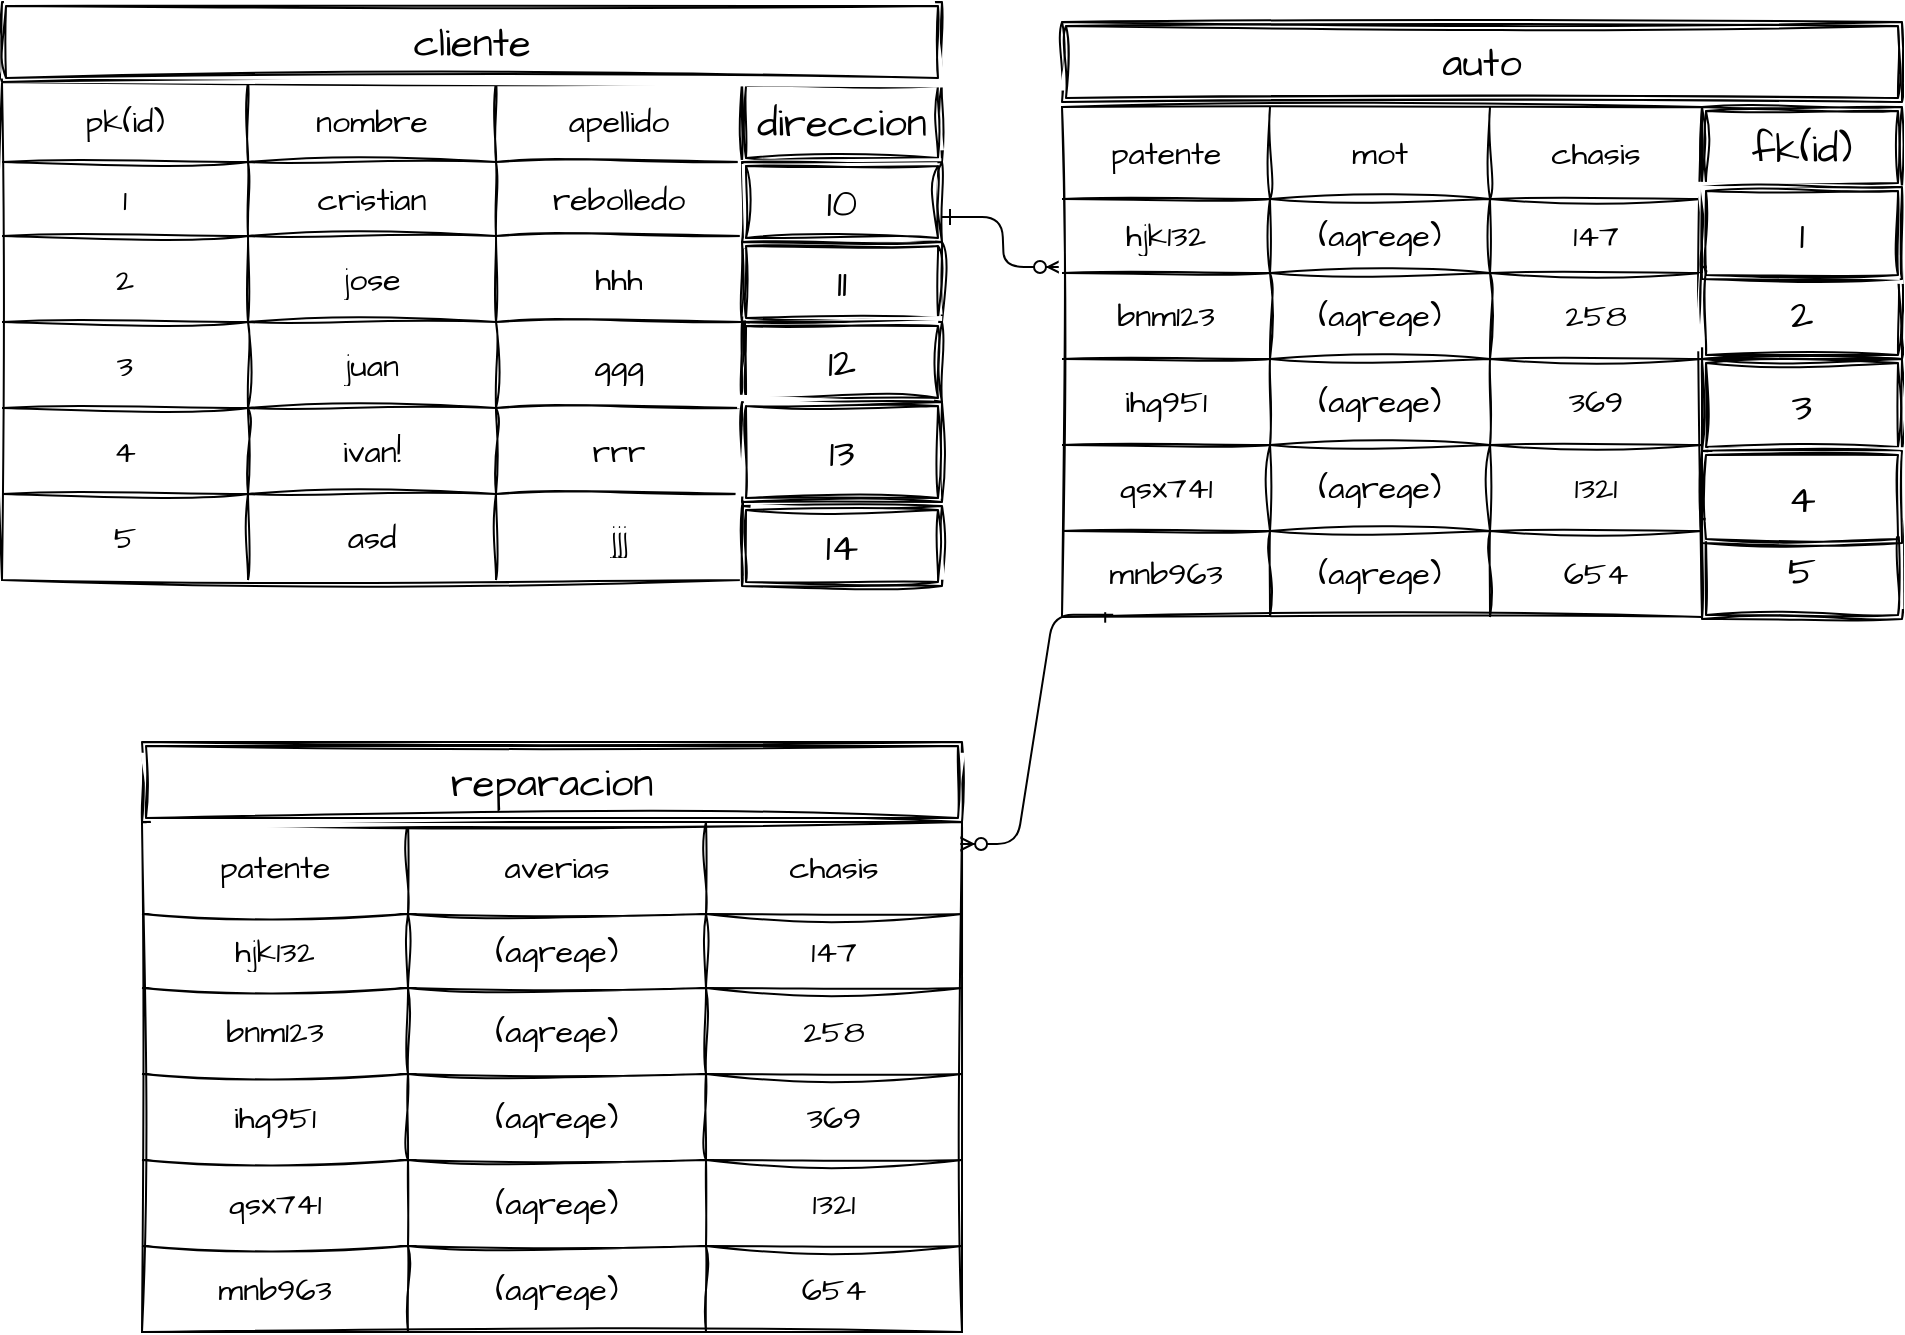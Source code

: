 <mxfile version="21.2.3" type="github">
  <diagram id="R2lEEEUBdFMjLlhIrx00" name="Page-1">
    <mxGraphModel dx="2535" dy="685" grid="1" gridSize="10" guides="1" tooltips="1" connect="1" arrows="1" fold="1" page="1" pageScale="1" pageWidth="850" pageHeight="1100" math="0" shadow="0" extFonts="Permanent Marker^https://fonts.googleapis.com/css?family=Permanent+Marker">
      <root>
        <mxCell id="0" />
        <mxCell id="1" parent="0" />
        <mxCell id="C-vyLk0tnHw3VtMMgP7b-1" value="" style="edgeStyle=entityRelationEdgeStyle;endArrow=ERzeroToMany;startArrow=ERone;endFill=1;startFill=0;" parent="1" edge="1">
          <mxGeometry width="100" height="100" relative="1" as="geometry">
            <mxPoint x="-30" y="137.5" as="sourcePoint" />
            <mxPoint x="31" y="162.5" as="targetPoint" />
          </mxGeometry>
        </mxCell>
        <mxCell id="C-vyLk0tnHw3VtMMgP7b-12" value="" style="edgeStyle=entityRelationEdgeStyle;endArrow=ERzeroToMany;startArrow=ERone;endFill=1;startFill=0;exitX=0.08;exitY=0.973;exitDx=0;exitDy=0;exitPerimeter=0;entryX=0.994;entryY=0.239;entryDx=0;entryDy=0;entryPerimeter=0;" parent="1" source="HeoG5Yq3dVSNQENteENj-108" target="HeoG5Yq3dVSNQENteENj-134" edge="1">
          <mxGeometry width="100" height="100" relative="1" as="geometry">
            <mxPoint x="700" y="165" as="sourcePoint" />
            <mxPoint x="400" y="380" as="targetPoint" />
          </mxGeometry>
        </mxCell>
        <mxCell id="HeoG5Yq3dVSNQENteENj-14" value="" style="shape=table;startSize=0;container=1;collapsible=0;childLayout=tableLayout;fontSize=16;sketch=1;hachureGap=4;jiggle=2;curveFitting=1;fontFamily=Architects Daughter;fontSource=https%3A%2F%2Ffonts.googleapis.com%2Fcss%3Ffamily%3DArchitects%2BDaughter;" vertex="1" parent="1">
          <mxGeometry x="-500" y="70" width="370" height="249" as="geometry" />
        </mxCell>
        <mxCell id="HeoG5Yq3dVSNQENteENj-15" value="" style="shape=tableRow;horizontal=0;startSize=0;swimlaneHead=0;swimlaneBody=0;strokeColor=inherit;top=0;left=0;bottom=0;right=0;collapsible=0;dropTarget=0;fillColor=none;points=[[0,0.5],[1,0.5]];portConstraint=eastwest;fontSize=16;sketch=1;hachureGap=4;jiggle=2;curveFitting=1;fontFamily=Architects Daughter;fontSource=https%3A%2F%2Ffonts.googleapis.com%2Fcss%3Ffamily%3DArchitects%2BDaughter;" vertex="1" parent="HeoG5Yq3dVSNQENteENj-14">
          <mxGeometry width="370" height="40" as="geometry" />
        </mxCell>
        <mxCell id="HeoG5Yq3dVSNQENteENj-16" value="pk(id)" style="shape=partialRectangle;html=1;whiteSpace=wrap;connectable=0;strokeColor=inherit;overflow=hidden;fillColor=none;top=0;left=0;bottom=0;right=0;pointerEvents=1;fontSize=16;sketch=1;hachureGap=4;jiggle=2;curveFitting=1;fontFamily=Architects Daughter;fontSource=https%3A%2F%2Ffonts.googleapis.com%2Fcss%3Ffamily%3DArchitects%2BDaughter;" vertex="1" parent="HeoG5Yq3dVSNQENteENj-15">
          <mxGeometry width="123" height="40" as="geometry">
            <mxRectangle width="123" height="40" as="alternateBounds" />
          </mxGeometry>
        </mxCell>
        <mxCell id="HeoG5Yq3dVSNQENteENj-17" value="nombre" style="shape=partialRectangle;html=1;whiteSpace=wrap;connectable=0;strokeColor=inherit;overflow=hidden;fillColor=none;top=0;left=0;bottom=0;right=0;pointerEvents=1;fontSize=16;sketch=1;hachureGap=4;jiggle=2;curveFitting=1;fontFamily=Architects Daughter;fontSource=https%3A%2F%2Ffonts.googleapis.com%2Fcss%3Ffamily%3DArchitects%2BDaughter;" vertex="1" parent="HeoG5Yq3dVSNQENteENj-15">
          <mxGeometry x="123" width="124" height="40" as="geometry">
            <mxRectangle width="124" height="40" as="alternateBounds" />
          </mxGeometry>
        </mxCell>
        <mxCell id="HeoG5Yq3dVSNQENteENj-18" value="apellido" style="shape=partialRectangle;html=1;whiteSpace=wrap;connectable=0;strokeColor=inherit;overflow=hidden;fillColor=none;top=0;left=0;bottom=0;right=0;pointerEvents=1;fontSize=16;sketch=1;hachureGap=4;jiggle=2;curveFitting=1;fontFamily=Architects Daughter;fontSource=https%3A%2F%2Ffonts.googleapis.com%2Fcss%3Ffamily%3DArchitects%2BDaughter;" vertex="1" parent="HeoG5Yq3dVSNQENteENj-15">
          <mxGeometry x="247" width="123" height="40" as="geometry">
            <mxRectangle width="123" height="40" as="alternateBounds" />
          </mxGeometry>
        </mxCell>
        <mxCell id="HeoG5Yq3dVSNQENteENj-19" value="" style="shape=tableRow;horizontal=0;startSize=0;swimlaneHead=0;swimlaneBody=0;strokeColor=inherit;top=0;left=0;bottom=0;right=0;collapsible=0;dropTarget=0;fillColor=none;points=[[0,0.5],[1,0.5]];portConstraint=eastwest;fontSize=16;sketch=1;hachureGap=4;jiggle=2;curveFitting=1;fontFamily=Architects Daughter;fontSource=https%3A%2F%2Ffonts.googleapis.com%2Fcss%3Ffamily%3DArchitects%2BDaughter;" vertex="1" parent="HeoG5Yq3dVSNQENteENj-14">
          <mxGeometry y="40" width="370" height="37" as="geometry" />
        </mxCell>
        <mxCell id="HeoG5Yq3dVSNQENteENj-20" value="1" style="shape=partialRectangle;html=1;whiteSpace=wrap;connectable=0;strokeColor=inherit;overflow=hidden;fillColor=none;top=0;left=0;bottom=0;right=0;pointerEvents=1;fontSize=16;sketch=1;hachureGap=4;jiggle=2;curveFitting=1;fontFamily=Architects Daughter;fontSource=https%3A%2F%2Ffonts.googleapis.com%2Fcss%3Ffamily%3DArchitects%2BDaughter;" vertex="1" parent="HeoG5Yq3dVSNQENteENj-19">
          <mxGeometry width="123" height="37" as="geometry">
            <mxRectangle width="123" height="37" as="alternateBounds" />
          </mxGeometry>
        </mxCell>
        <mxCell id="HeoG5Yq3dVSNQENteENj-21" value="cristian" style="shape=partialRectangle;html=1;whiteSpace=wrap;connectable=0;strokeColor=inherit;overflow=hidden;fillColor=none;top=0;left=0;bottom=0;right=0;pointerEvents=1;fontSize=16;sketch=1;hachureGap=4;jiggle=2;curveFitting=1;fontFamily=Architects Daughter;fontSource=https%3A%2F%2Ffonts.googleapis.com%2Fcss%3Ffamily%3DArchitects%2BDaughter;" vertex="1" parent="HeoG5Yq3dVSNQENteENj-19">
          <mxGeometry x="123" width="124" height="37" as="geometry">
            <mxRectangle width="124" height="37" as="alternateBounds" />
          </mxGeometry>
        </mxCell>
        <mxCell id="HeoG5Yq3dVSNQENteENj-22" value="rebolledo" style="shape=partialRectangle;html=1;whiteSpace=wrap;connectable=0;strokeColor=inherit;overflow=hidden;fillColor=none;top=0;left=0;bottom=0;right=0;pointerEvents=1;fontSize=16;sketch=1;hachureGap=4;jiggle=2;curveFitting=1;fontFamily=Architects Daughter;fontSource=https%3A%2F%2Ffonts.googleapis.com%2Fcss%3Ffamily%3DArchitects%2BDaughter;" vertex="1" parent="HeoG5Yq3dVSNQENteENj-19">
          <mxGeometry x="247" width="123" height="37" as="geometry">
            <mxRectangle width="123" height="37" as="alternateBounds" />
          </mxGeometry>
        </mxCell>
        <mxCell id="HeoG5Yq3dVSNQENteENj-23" value="" style="shape=tableRow;horizontal=0;startSize=0;swimlaneHead=0;swimlaneBody=0;strokeColor=inherit;top=0;left=0;bottom=0;right=0;collapsible=0;dropTarget=0;fillColor=none;points=[[0,0.5],[1,0.5]];portConstraint=eastwest;fontSize=16;sketch=1;hachureGap=4;jiggle=2;curveFitting=1;fontFamily=Architects Daughter;fontSource=https%3A%2F%2Ffonts.googleapis.com%2Fcss%3Ffamily%3DArchitects%2BDaughter;" vertex="1" parent="HeoG5Yq3dVSNQENteENj-14">
          <mxGeometry y="77" width="370" height="43" as="geometry" />
        </mxCell>
        <mxCell id="HeoG5Yq3dVSNQENteENj-24" value="2" style="shape=partialRectangle;html=1;whiteSpace=wrap;connectable=0;strokeColor=inherit;overflow=hidden;fillColor=none;top=0;left=0;bottom=0;right=0;pointerEvents=1;fontSize=16;sketch=1;hachureGap=4;jiggle=2;curveFitting=1;fontFamily=Architects Daughter;fontSource=https%3A%2F%2Ffonts.googleapis.com%2Fcss%3Ffamily%3DArchitects%2BDaughter;" vertex="1" parent="HeoG5Yq3dVSNQENteENj-23">
          <mxGeometry width="123" height="43" as="geometry">
            <mxRectangle width="123" height="43" as="alternateBounds" />
          </mxGeometry>
        </mxCell>
        <mxCell id="HeoG5Yq3dVSNQENteENj-25" value="jose" style="shape=partialRectangle;html=1;whiteSpace=wrap;connectable=0;strokeColor=inherit;overflow=hidden;fillColor=none;top=0;left=0;bottom=0;right=0;pointerEvents=1;fontSize=16;sketch=1;hachureGap=4;jiggle=2;curveFitting=1;fontFamily=Architects Daughter;fontSource=https%3A%2F%2Ffonts.googleapis.com%2Fcss%3Ffamily%3DArchitects%2BDaughter;" vertex="1" parent="HeoG5Yq3dVSNQENteENj-23">
          <mxGeometry x="123" width="124" height="43" as="geometry">
            <mxRectangle width="124" height="43" as="alternateBounds" />
          </mxGeometry>
        </mxCell>
        <mxCell id="HeoG5Yq3dVSNQENteENj-26" value="hhh" style="shape=partialRectangle;html=1;whiteSpace=wrap;connectable=0;strokeColor=inherit;overflow=hidden;fillColor=none;top=0;left=0;bottom=0;right=0;pointerEvents=1;fontSize=16;sketch=1;hachureGap=4;jiggle=2;curveFitting=1;fontFamily=Architects Daughter;fontSource=https%3A%2F%2Ffonts.googleapis.com%2Fcss%3Ffamily%3DArchitects%2BDaughter;" vertex="1" parent="HeoG5Yq3dVSNQENteENj-23">
          <mxGeometry x="247" width="123" height="43" as="geometry">
            <mxRectangle width="123" height="43" as="alternateBounds" />
          </mxGeometry>
        </mxCell>
        <mxCell id="HeoG5Yq3dVSNQENteENj-47" value="" style="shape=tableRow;horizontal=0;startSize=0;swimlaneHead=0;swimlaneBody=0;strokeColor=inherit;top=0;left=0;bottom=0;right=0;collapsible=0;dropTarget=0;fillColor=none;points=[[0,0.5],[1,0.5]];portConstraint=eastwest;fontSize=16;sketch=1;hachureGap=4;jiggle=2;curveFitting=1;fontFamily=Architects Daughter;fontSource=https%3A%2F%2Ffonts.googleapis.com%2Fcss%3Ffamily%3DArchitects%2BDaughter;" vertex="1" parent="HeoG5Yq3dVSNQENteENj-14">
          <mxGeometry y="120" width="370" height="43" as="geometry" />
        </mxCell>
        <mxCell id="HeoG5Yq3dVSNQENteENj-48" value="3" style="shape=partialRectangle;html=1;whiteSpace=wrap;connectable=0;strokeColor=inherit;overflow=hidden;fillColor=none;top=0;left=0;bottom=0;right=0;pointerEvents=1;fontSize=16;sketch=1;hachureGap=4;jiggle=2;curveFitting=1;fontFamily=Architects Daughter;fontSource=https%3A%2F%2Ffonts.googleapis.com%2Fcss%3Ffamily%3DArchitects%2BDaughter;" vertex="1" parent="HeoG5Yq3dVSNQENteENj-47">
          <mxGeometry width="123" height="43" as="geometry">
            <mxRectangle width="123" height="43" as="alternateBounds" />
          </mxGeometry>
        </mxCell>
        <mxCell id="HeoG5Yq3dVSNQENteENj-49" value="juan" style="shape=partialRectangle;html=1;whiteSpace=wrap;connectable=0;strokeColor=inherit;overflow=hidden;fillColor=none;top=0;left=0;bottom=0;right=0;pointerEvents=1;fontSize=16;sketch=1;hachureGap=4;jiggle=2;curveFitting=1;fontFamily=Architects Daughter;fontSource=https%3A%2F%2Ffonts.googleapis.com%2Fcss%3Ffamily%3DArchitects%2BDaughter;" vertex="1" parent="HeoG5Yq3dVSNQENteENj-47">
          <mxGeometry x="123" width="124" height="43" as="geometry">
            <mxRectangle width="124" height="43" as="alternateBounds" />
          </mxGeometry>
        </mxCell>
        <mxCell id="HeoG5Yq3dVSNQENteENj-50" value="ggg" style="shape=partialRectangle;html=1;whiteSpace=wrap;connectable=0;strokeColor=inherit;overflow=hidden;fillColor=none;top=0;left=0;bottom=0;right=0;pointerEvents=1;fontSize=16;sketch=1;hachureGap=4;jiggle=2;curveFitting=1;fontFamily=Architects Daughter;fontSource=https%3A%2F%2Ffonts.googleapis.com%2Fcss%3Ffamily%3DArchitects%2BDaughter;" vertex="1" parent="HeoG5Yq3dVSNQENteENj-47">
          <mxGeometry x="247" width="123" height="43" as="geometry">
            <mxRectangle width="123" height="43" as="alternateBounds" />
          </mxGeometry>
        </mxCell>
        <mxCell id="HeoG5Yq3dVSNQENteENj-68" value="" style="shape=tableRow;horizontal=0;startSize=0;swimlaneHead=0;swimlaneBody=0;strokeColor=inherit;top=0;left=0;bottom=0;right=0;collapsible=0;dropTarget=0;fillColor=none;points=[[0,0.5],[1,0.5]];portConstraint=eastwest;fontSize=16;sketch=1;hachureGap=4;jiggle=2;curveFitting=1;fontFamily=Architects Daughter;fontSource=https%3A%2F%2Ffonts.googleapis.com%2Fcss%3Ffamily%3DArchitects%2BDaughter;" vertex="1" parent="HeoG5Yq3dVSNQENteENj-14">
          <mxGeometry y="163" width="370" height="43" as="geometry" />
        </mxCell>
        <mxCell id="HeoG5Yq3dVSNQENteENj-69" value="4" style="shape=partialRectangle;html=1;whiteSpace=wrap;connectable=0;strokeColor=inherit;overflow=hidden;fillColor=none;top=0;left=0;bottom=0;right=0;pointerEvents=1;fontSize=16;sketch=1;hachureGap=4;jiggle=2;curveFitting=1;fontFamily=Architects Daughter;fontSource=https%3A%2F%2Ffonts.googleapis.com%2Fcss%3Ffamily%3DArchitects%2BDaughter;" vertex="1" parent="HeoG5Yq3dVSNQENteENj-68">
          <mxGeometry width="123" height="43" as="geometry">
            <mxRectangle width="123" height="43" as="alternateBounds" />
          </mxGeometry>
        </mxCell>
        <mxCell id="HeoG5Yq3dVSNQENteENj-70" value="ivan!" style="shape=partialRectangle;html=1;whiteSpace=wrap;connectable=0;strokeColor=inherit;overflow=hidden;fillColor=none;top=0;left=0;bottom=0;right=0;pointerEvents=1;fontSize=16;sketch=1;hachureGap=4;jiggle=2;curveFitting=1;fontFamily=Architects Daughter;fontSource=https%3A%2F%2Ffonts.googleapis.com%2Fcss%3Ffamily%3DArchitects%2BDaughter;" vertex="1" parent="HeoG5Yq3dVSNQENteENj-68">
          <mxGeometry x="123" width="124" height="43" as="geometry">
            <mxRectangle width="124" height="43" as="alternateBounds" />
          </mxGeometry>
        </mxCell>
        <mxCell id="HeoG5Yq3dVSNQENteENj-71" value="rrr" style="shape=partialRectangle;html=1;whiteSpace=wrap;connectable=0;strokeColor=inherit;overflow=hidden;fillColor=none;top=0;left=0;bottom=0;right=0;pointerEvents=1;fontSize=16;sketch=1;hachureGap=4;jiggle=2;curveFitting=1;fontFamily=Architects Daughter;fontSource=https%3A%2F%2Ffonts.googleapis.com%2Fcss%3Ffamily%3DArchitects%2BDaughter;" vertex="1" parent="HeoG5Yq3dVSNQENteENj-68">
          <mxGeometry x="247" width="123" height="43" as="geometry">
            <mxRectangle width="123" height="43" as="alternateBounds" />
          </mxGeometry>
        </mxCell>
        <mxCell id="HeoG5Yq3dVSNQENteENj-72" value="" style="shape=tableRow;horizontal=0;startSize=0;swimlaneHead=0;swimlaneBody=0;strokeColor=inherit;top=0;left=0;bottom=0;right=0;collapsible=0;dropTarget=0;fillColor=none;points=[[0,0.5],[1,0.5]];portConstraint=eastwest;fontSize=16;sketch=1;hachureGap=4;jiggle=2;curveFitting=1;fontFamily=Architects Daughter;fontSource=https%3A%2F%2Ffonts.googleapis.com%2Fcss%3Ffamily%3DArchitects%2BDaughter;" vertex="1" parent="HeoG5Yq3dVSNQENteENj-14">
          <mxGeometry y="206" width="370" height="43" as="geometry" />
        </mxCell>
        <mxCell id="HeoG5Yq3dVSNQENteENj-73" value="5" style="shape=partialRectangle;html=1;whiteSpace=wrap;connectable=0;strokeColor=inherit;overflow=hidden;fillColor=none;top=0;left=0;bottom=0;right=0;pointerEvents=1;fontSize=16;sketch=1;hachureGap=4;jiggle=2;curveFitting=1;fontFamily=Architects Daughter;fontSource=https%3A%2F%2Ffonts.googleapis.com%2Fcss%3Ffamily%3DArchitects%2BDaughter;" vertex="1" parent="HeoG5Yq3dVSNQENteENj-72">
          <mxGeometry width="123" height="43" as="geometry">
            <mxRectangle width="123" height="43" as="alternateBounds" />
          </mxGeometry>
        </mxCell>
        <mxCell id="HeoG5Yq3dVSNQENteENj-74" value="asd" style="shape=partialRectangle;html=1;whiteSpace=wrap;connectable=0;strokeColor=inherit;overflow=hidden;fillColor=none;top=0;left=0;bottom=0;right=0;pointerEvents=1;fontSize=16;sketch=1;hachureGap=4;jiggle=2;curveFitting=1;fontFamily=Architects Daughter;fontSource=https%3A%2F%2Ffonts.googleapis.com%2Fcss%3Ffamily%3DArchitects%2BDaughter;" vertex="1" parent="HeoG5Yq3dVSNQENteENj-72">
          <mxGeometry x="123" width="124" height="43" as="geometry">
            <mxRectangle width="124" height="43" as="alternateBounds" />
          </mxGeometry>
        </mxCell>
        <mxCell id="HeoG5Yq3dVSNQENteENj-75" value="jjj" style="shape=partialRectangle;html=1;whiteSpace=wrap;connectable=0;strokeColor=inherit;overflow=hidden;fillColor=none;top=0;left=0;bottom=0;right=0;pointerEvents=1;fontSize=16;sketch=1;hachureGap=4;jiggle=2;curveFitting=1;fontFamily=Architects Daughter;fontSource=https%3A%2F%2Ffonts.googleapis.com%2Fcss%3Ffamily%3DArchitects%2BDaughter;" vertex="1" parent="HeoG5Yq3dVSNQENteENj-72">
          <mxGeometry x="247" width="123" height="43" as="geometry">
            <mxRectangle width="123" height="43" as="alternateBounds" />
          </mxGeometry>
        </mxCell>
        <mxCell id="HeoG5Yq3dVSNQENteENj-81" value="14" style="shape=ext;double=1;rounded=0;whiteSpace=wrap;html=1;sketch=1;hachureGap=4;jiggle=2;curveFitting=1;fontFamily=Architects Daughter;fontSource=https%3A%2F%2Ffonts.googleapis.com%2Fcss%3Ffamily%3DArchitects%2BDaughter;fontSize=20;" vertex="1" parent="1">
          <mxGeometry x="-130" y="282" width="100" height="40" as="geometry" />
        </mxCell>
        <mxCell id="HeoG5Yq3dVSNQENteENj-87" value="" style="shape=table;startSize=0;container=1;collapsible=0;childLayout=tableLayout;fontSize=16;sketch=1;hachureGap=4;jiggle=2;curveFitting=1;fontFamily=Architects Daughter;fontSource=https%3A%2F%2Ffonts.googleapis.com%2Fcss%3Ffamily%3DArchitects%2BDaughter;" vertex="1" parent="1">
          <mxGeometry x="30" y="82.5" width="320" height="255" as="geometry" />
        </mxCell>
        <mxCell id="HeoG5Yq3dVSNQENteENj-88" value="" style="shape=tableRow;horizontal=0;startSize=0;swimlaneHead=0;swimlaneBody=0;strokeColor=inherit;top=0;left=0;bottom=0;right=0;collapsible=0;dropTarget=0;fillColor=none;points=[[0,0.5],[1,0.5]];portConstraint=eastwest;fontSize=16;sketch=1;hachureGap=4;jiggle=2;curveFitting=1;fontFamily=Architects Daughter;fontSource=https%3A%2F%2Ffonts.googleapis.com%2Fcss%3Ffamily%3DArchitects%2BDaughter;" vertex="1" parent="HeoG5Yq3dVSNQENteENj-87">
          <mxGeometry width="320" height="46" as="geometry" />
        </mxCell>
        <mxCell id="HeoG5Yq3dVSNQENteENj-89" value="patente" style="shape=partialRectangle;html=1;whiteSpace=wrap;connectable=0;strokeColor=inherit;overflow=hidden;fillColor=none;top=0;left=0;bottom=0;right=0;pointerEvents=1;fontSize=16;sketch=1;hachureGap=4;jiggle=2;curveFitting=1;fontFamily=Architects Daughter;fontSource=https%3A%2F%2Ffonts.googleapis.com%2Fcss%3Ffamily%3DArchitects%2BDaughter;" vertex="1" parent="HeoG5Yq3dVSNQENteENj-88">
          <mxGeometry width="104" height="46" as="geometry">
            <mxRectangle width="104" height="46" as="alternateBounds" />
          </mxGeometry>
        </mxCell>
        <mxCell id="HeoG5Yq3dVSNQENteENj-90" value="mot" style="shape=partialRectangle;html=1;whiteSpace=wrap;connectable=0;strokeColor=inherit;overflow=hidden;fillColor=none;top=0;left=0;bottom=0;right=0;pointerEvents=1;fontSize=16;sketch=1;hachureGap=4;jiggle=2;curveFitting=1;fontFamily=Architects Daughter;fontSource=https%3A%2F%2Ffonts.googleapis.com%2Fcss%3Ffamily%3DArchitects%2BDaughter;" vertex="1" parent="HeoG5Yq3dVSNQENteENj-88">
          <mxGeometry x="104" width="110" height="46" as="geometry">
            <mxRectangle width="110" height="46" as="alternateBounds" />
          </mxGeometry>
        </mxCell>
        <mxCell id="HeoG5Yq3dVSNQENteENj-91" value="chasis" style="shape=partialRectangle;html=1;whiteSpace=wrap;connectable=0;strokeColor=inherit;overflow=hidden;fillColor=none;top=0;left=0;bottom=0;right=0;pointerEvents=1;fontSize=16;sketch=1;hachureGap=4;jiggle=2;curveFitting=1;fontFamily=Architects Daughter;fontSource=https%3A%2F%2Ffonts.googleapis.com%2Fcss%3Ffamily%3DArchitects%2BDaughter;" vertex="1" parent="HeoG5Yq3dVSNQENteENj-88">
          <mxGeometry x="214" width="106" height="46" as="geometry">
            <mxRectangle width="106" height="46" as="alternateBounds" />
          </mxGeometry>
        </mxCell>
        <mxCell id="HeoG5Yq3dVSNQENteENj-92" value="" style="shape=tableRow;horizontal=0;startSize=0;swimlaneHead=0;swimlaneBody=0;strokeColor=inherit;top=0;left=0;bottom=0;right=0;collapsible=0;dropTarget=0;fillColor=none;points=[[0,0.5],[1,0.5]];portConstraint=eastwest;fontSize=16;sketch=1;hachureGap=4;jiggle=2;curveFitting=1;fontFamily=Architects Daughter;fontSource=https%3A%2F%2Ffonts.googleapis.com%2Fcss%3Ffamily%3DArchitects%2BDaughter;" vertex="1" parent="HeoG5Yq3dVSNQENteENj-87">
          <mxGeometry y="46" width="320" height="37" as="geometry" />
        </mxCell>
        <mxCell id="HeoG5Yq3dVSNQENteENj-93" value="hjk132" style="shape=partialRectangle;html=1;whiteSpace=wrap;connectable=0;strokeColor=inherit;overflow=hidden;fillColor=none;top=0;left=0;bottom=0;right=0;pointerEvents=1;fontSize=16;sketch=1;hachureGap=4;jiggle=2;curveFitting=1;fontFamily=Architects Daughter;fontSource=https%3A%2F%2Ffonts.googleapis.com%2Fcss%3Ffamily%3DArchitects%2BDaughter;" vertex="1" parent="HeoG5Yq3dVSNQENteENj-92">
          <mxGeometry width="104" height="37" as="geometry">
            <mxRectangle width="104" height="37" as="alternateBounds" />
          </mxGeometry>
        </mxCell>
        <mxCell id="HeoG5Yq3dVSNQENteENj-94" value="(agrege)" style="shape=partialRectangle;html=1;whiteSpace=wrap;connectable=0;strokeColor=inherit;overflow=hidden;fillColor=none;top=0;left=0;bottom=0;right=0;pointerEvents=1;fontSize=16;sketch=1;hachureGap=4;jiggle=2;curveFitting=1;fontFamily=Architects Daughter;fontSource=https%3A%2F%2Ffonts.googleapis.com%2Fcss%3Ffamily%3DArchitects%2BDaughter;" vertex="1" parent="HeoG5Yq3dVSNQENteENj-92">
          <mxGeometry x="104" width="110" height="37" as="geometry">
            <mxRectangle width="110" height="37" as="alternateBounds" />
          </mxGeometry>
        </mxCell>
        <mxCell id="HeoG5Yq3dVSNQENteENj-95" value="147" style="shape=partialRectangle;html=1;whiteSpace=wrap;connectable=0;strokeColor=inherit;overflow=hidden;fillColor=none;top=0;left=0;bottom=0;right=0;pointerEvents=1;fontSize=16;sketch=1;hachureGap=4;jiggle=2;curveFitting=1;fontFamily=Architects Daughter;fontSource=https%3A%2F%2Ffonts.googleapis.com%2Fcss%3Ffamily%3DArchitects%2BDaughter;" vertex="1" parent="HeoG5Yq3dVSNQENteENj-92">
          <mxGeometry x="214" width="106" height="37" as="geometry">
            <mxRectangle width="106" height="37" as="alternateBounds" />
          </mxGeometry>
        </mxCell>
        <mxCell id="HeoG5Yq3dVSNQENteENj-96" value="" style="shape=tableRow;horizontal=0;startSize=0;swimlaneHead=0;swimlaneBody=0;strokeColor=inherit;top=0;left=0;bottom=0;right=0;collapsible=0;dropTarget=0;fillColor=none;points=[[0,0.5],[1,0.5]];portConstraint=eastwest;fontSize=16;sketch=1;hachureGap=4;jiggle=2;curveFitting=1;fontFamily=Architects Daughter;fontSource=https%3A%2F%2Ffonts.googleapis.com%2Fcss%3Ffamily%3DArchitects%2BDaughter;" vertex="1" parent="HeoG5Yq3dVSNQENteENj-87">
          <mxGeometry y="83" width="320" height="43" as="geometry" />
        </mxCell>
        <mxCell id="HeoG5Yq3dVSNQENteENj-97" value="bnm123" style="shape=partialRectangle;html=1;whiteSpace=wrap;connectable=0;strokeColor=inherit;overflow=hidden;fillColor=none;top=0;left=0;bottom=0;right=0;pointerEvents=1;fontSize=16;sketch=1;hachureGap=4;jiggle=2;curveFitting=1;fontFamily=Architects Daughter;fontSource=https%3A%2F%2Ffonts.googleapis.com%2Fcss%3Ffamily%3DArchitects%2BDaughter;" vertex="1" parent="HeoG5Yq3dVSNQENteENj-96">
          <mxGeometry width="104" height="43" as="geometry">
            <mxRectangle width="104" height="43" as="alternateBounds" />
          </mxGeometry>
        </mxCell>
        <mxCell id="HeoG5Yq3dVSNQENteENj-98" value="(agrege)" style="shape=partialRectangle;html=1;whiteSpace=wrap;connectable=0;strokeColor=inherit;overflow=hidden;fillColor=none;top=0;left=0;bottom=0;right=0;pointerEvents=1;fontSize=16;sketch=1;hachureGap=4;jiggle=2;curveFitting=1;fontFamily=Architects Daughter;fontSource=https%3A%2F%2Ffonts.googleapis.com%2Fcss%3Ffamily%3DArchitects%2BDaughter;" vertex="1" parent="HeoG5Yq3dVSNQENteENj-96">
          <mxGeometry x="104" width="110" height="43" as="geometry">
            <mxRectangle width="110" height="43" as="alternateBounds" />
          </mxGeometry>
        </mxCell>
        <mxCell id="HeoG5Yq3dVSNQENteENj-99" value="258" style="shape=partialRectangle;html=1;whiteSpace=wrap;connectable=0;strokeColor=inherit;overflow=hidden;fillColor=none;top=0;left=0;bottom=0;right=0;pointerEvents=1;fontSize=16;sketch=1;hachureGap=4;jiggle=2;curveFitting=1;fontFamily=Architects Daughter;fontSource=https%3A%2F%2Ffonts.googleapis.com%2Fcss%3Ffamily%3DArchitects%2BDaughter;" vertex="1" parent="HeoG5Yq3dVSNQENteENj-96">
          <mxGeometry x="214" width="106" height="43" as="geometry">
            <mxRectangle width="106" height="43" as="alternateBounds" />
          </mxGeometry>
        </mxCell>
        <mxCell id="HeoG5Yq3dVSNQENteENj-100" value="" style="shape=tableRow;horizontal=0;startSize=0;swimlaneHead=0;swimlaneBody=0;strokeColor=inherit;top=0;left=0;bottom=0;right=0;collapsible=0;dropTarget=0;fillColor=none;points=[[0,0.5],[1,0.5]];portConstraint=eastwest;fontSize=16;sketch=1;hachureGap=4;jiggle=2;curveFitting=1;fontFamily=Architects Daughter;fontSource=https%3A%2F%2Ffonts.googleapis.com%2Fcss%3Ffamily%3DArchitects%2BDaughter;" vertex="1" parent="HeoG5Yq3dVSNQENteENj-87">
          <mxGeometry y="126" width="320" height="43" as="geometry" />
        </mxCell>
        <mxCell id="HeoG5Yq3dVSNQENteENj-101" value="ihg951" style="shape=partialRectangle;html=1;whiteSpace=wrap;connectable=0;strokeColor=inherit;overflow=hidden;fillColor=none;top=0;left=0;bottom=0;right=0;pointerEvents=1;fontSize=16;sketch=1;hachureGap=4;jiggle=2;curveFitting=1;fontFamily=Architects Daughter;fontSource=https%3A%2F%2Ffonts.googleapis.com%2Fcss%3Ffamily%3DArchitects%2BDaughter;" vertex="1" parent="HeoG5Yq3dVSNQENteENj-100">
          <mxGeometry width="104" height="43" as="geometry">
            <mxRectangle width="104" height="43" as="alternateBounds" />
          </mxGeometry>
        </mxCell>
        <mxCell id="HeoG5Yq3dVSNQENteENj-102" value="(agrege)" style="shape=partialRectangle;html=1;whiteSpace=wrap;connectable=0;strokeColor=inherit;overflow=hidden;fillColor=none;top=0;left=0;bottom=0;right=0;pointerEvents=1;fontSize=16;sketch=1;hachureGap=4;jiggle=2;curveFitting=1;fontFamily=Architects Daughter;fontSource=https%3A%2F%2Ffonts.googleapis.com%2Fcss%3Ffamily%3DArchitects%2BDaughter;" vertex="1" parent="HeoG5Yq3dVSNQENteENj-100">
          <mxGeometry x="104" width="110" height="43" as="geometry">
            <mxRectangle width="110" height="43" as="alternateBounds" />
          </mxGeometry>
        </mxCell>
        <mxCell id="HeoG5Yq3dVSNQENteENj-103" value="369" style="shape=partialRectangle;html=1;whiteSpace=wrap;connectable=0;strokeColor=inherit;overflow=hidden;fillColor=none;top=0;left=0;bottom=0;right=0;pointerEvents=1;fontSize=16;sketch=1;hachureGap=4;jiggle=2;curveFitting=1;fontFamily=Architects Daughter;fontSource=https%3A%2F%2Ffonts.googleapis.com%2Fcss%3Ffamily%3DArchitects%2BDaughter;" vertex="1" parent="HeoG5Yq3dVSNQENteENj-100">
          <mxGeometry x="214" width="106" height="43" as="geometry">
            <mxRectangle width="106" height="43" as="alternateBounds" />
          </mxGeometry>
        </mxCell>
        <mxCell id="HeoG5Yq3dVSNQENteENj-104" value="" style="shape=tableRow;horizontal=0;startSize=0;swimlaneHead=0;swimlaneBody=0;strokeColor=inherit;top=0;left=0;bottom=0;right=0;collapsible=0;dropTarget=0;fillColor=none;points=[[0,0.5],[1,0.5]];portConstraint=eastwest;fontSize=16;sketch=1;hachureGap=4;jiggle=2;curveFitting=1;fontFamily=Architects Daughter;fontSource=https%3A%2F%2Ffonts.googleapis.com%2Fcss%3Ffamily%3DArchitects%2BDaughter;" vertex="1" parent="HeoG5Yq3dVSNQENteENj-87">
          <mxGeometry y="169" width="320" height="43" as="geometry" />
        </mxCell>
        <mxCell id="HeoG5Yq3dVSNQENteENj-105" value="qsx741" style="shape=partialRectangle;html=1;whiteSpace=wrap;connectable=0;strokeColor=inherit;overflow=hidden;fillColor=none;top=0;left=0;bottom=0;right=0;pointerEvents=1;fontSize=16;sketch=1;hachureGap=4;jiggle=2;curveFitting=1;fontFamily=Architects Daughter;fontSource=https%3A%2F%2Ffonts.googleapis.com%2Fcss%3Ffamily%3DArchitects%2BDaughter;" vertex="1" parent="HeoG5Yq3dVSNQENteENj-104">
          <mxGeometry width="104" height="43" as="geometry">
            <mxRectangle width="104" height="43" as="alternateBounds" />
          </mxGeometry>
        </mxCell>
        <mxCell id="HeoG5Yq3dVSNQENteENj-106" value="(agrege)" style="shape=partialRectangle;html=1;whiteSpace=wrap;connectable=0;strokeColor=inherit;overflow=hidden;fillColor=none;top=0;left=0;bottom=0;right=0;pointerEvents=1;fontSize=16;sketch=1;hachureGap=4;jiggle=2;curveFitting=1;fontFamily=Architects Daughter;fontSource=https%3A%2F%2Ffonts.googleapis.com%2Fcss%3Ffamily%3DArchitects%2BDaughter;" vertex="1" parent="HeoG5Yq3dVSNQENteENj-104">
          <mxGeometry x="104" width="110" height="43" as="geometry">
            <mxRectangle width="110" height="43" as="alternateBounds" />
          </mxGeometry>
        </mxCell>
        <mxCell id="HeoG5Yq3dVSNQENteENj-107" value="1321" style="shape=partialRectangle;html=1;whiteSpace=wrap;connectable=0;strokeColor=inherit;overflow=hidden;fillColor=none;top=0;left=0;bottom=0;right=0;pointerEvents=1;fontSize=16;sketch=1;hachureGap=4;jiggle=2;curveFitting=1;fontFamily=Architects Daughter;fontSource=https%3A%2F%2Ffonts.googleapis.com%2Fcss%3Ffamily%3DArchitects%2BDaughter;" vertex="1" parent="HeoG5Yq3dVSNQENteENj-104">
          <mxGeometry x="214" width="106" height="43" as="geometry">
            <mxRectangle width="106" height="43" as="alternateBounds" />
          </mxGeometry>
        </mxCell>
        <mxCell id="HeoG5Yq3dVSNQENteENj-108" value="" style="shape=tableRow;horizontal=0;startSize=0;swimlaneHead=0;swimlaneBody=0;strokeColor=inherit;top=0;left=0;bottom=0;right=0;collapsible=0;dropTarget=0;fillColor=none;points=[[0,0.5],[1,0.5]];portConstraint=eastwest;fontSize=16;sketch=1;hachureGap=4;jiggle=2;curveFitting=1;fontFamily=Architects Daughter;fontSource=https%3A%2F%2Ffonts.googleapis.com%2Fcss%3Ffamily%3DArchitects%2BDaughter;" vertex="1" parent="HeoG5Yq3dVSNQENteENj-87">
          <mxGeometry y="212" width="320" height="43" as="geometry" />
        </mxCell>
        <mxCell id="HeoG5Yq3dVSNQENteENj-109" value="mnb963" style="shape=partialRectangle;html=1;whiteSpace=wrap;connectable=0;strokeColor=inherit;overflow=hidden;fillColor=none;top=0;left=0;bottom=0;right=0;pointerEvents=1;fontSize=16;sketch=1;hachureGap=4;jiggle=2;curveFitting=1;fontFamily=Architects Daughter;fontSource=https%3A%2F%2Ffonts.googleapis.com%2Fcss%3Ffamily%3DArchitects%2BDaughter;" vertex="1" parent="HeoG5Yq3dVSNQENteENj-108">
          <mxGeometry width="104" height="43" as="geometry">
            <mxRectangle width="104" height="43" as="alternateBounds" />
          </mxGeometry>
        </mxCell>
        <mxCell id="HeoG5Yq3dVSNQENteENj-110" value="(agrege)" style="shape=partialRectangle;html=1;whiteSpace=wrap;connectable=0;strokeColor=inherit;overflow=hidden;fillColor=none;top=0;left=0;bottom=0;right=0;pointerEvents=1;fontSize=16;sketch=1;hachureGap=4;jiggle=2;curveFitting=1;fontFamily=Architects Daughter;fontSource=https%3A%2F%2Ffonts.googleapis.com%2Fcss%3Ffamily%3DArchitects%2BDaughter;" vertex="1" parent="HeoG5Yq3dVSNQENteENj-108">
          <mxGeometry x="104" width="110" height="43" as="geometry">
            <mxRectangle width="110" height="43" as="alternateBounds" />
          </mxGeometry>
        </mxCell>
        <mxCell id="HeoG5Yq3dVSNQENteENj-111" value="654" style="shape=partialRectangle;html=1;whiteSpace=wrap;connectable=0;strokeColor=inherit;overflow=hidden;fillColor=none;top=0;left=0;bottom=0;right=0;pointerEvents=1;fontSize=16;sketch=1;hachureGap=4;jiggle=2;curveFitting=1;fontFamily=Architects Daughter;fontSource=https%3A%2F%2Ffonts.googleapis.com%2Fcss%3Ffamily%3DArchitects%2BDaughter;" vertex="1" parent="HeoG5Yq3dVSNQENteENj-108">
          <mxGeometry x="214" width="106" height="43" as="geometry">
            <mxRectangle width="106" height="43" as="alternateBounds" />
          </mxGeometry>
        </mxCell>
        <mxCell id="HeoG5Yq3dVSNQENteENj-116" value="2" style="shape=ext;double=1;rounded=0;whiteSpace=wrap;html=1;sketch=1;hachureGap=4;jiggle=2;curveFitting=1;fontFamily=Architects Daughter;fontSource=https%3A%2F%2Ffonts.googleapis.com%2Fcss%3Ffamily%3DArchitects%2BDaughter;fontSize=20;" vertex="1" parent="1">
          <mxGeometry x="350" y="162.5" width="100" height="46" as="geometry" />
        </mxCell>
        <mxCell id="HeoG5Yq3dVSNQENteENj-119" value="5" style="shape=ext;double=1;rounded=0;whiteSpace=wrap;html=1;sketch=1;hachureGap=4;jiggle=2;curveFitting=1;fontFamily=Architects Daughter;fontSource=https%3A%2F%2Ffonts.googleapis.com%2Fcss%3Ffamily%3DArchitects%2BDaughter;fontSize=20;" vertex="1" parent="1">
          <mxGeometry x="350" y="288.5" width="100" height="50" as="geometry" />
        </mxCell>
        <mxCell id="HeoG5Yq3dVSNQENteENj-120" value="direccion" style="shape=ext;double=1;rounded=0;whiteSpace=wrap;html=1;sketch=1;hachureGap=4;jiggle=2;curveFitting=1;fontFamily=Architects Daughter;fontSource=https%3A%2F%2Ffonts.googleapis.com%2Fcss%3Ffamily%3DArchitects%2BDaughter;fontSize=20;" vertex="1" parent="1">
          <mxGeometry x="-130" y="70" width="100" height="40" as="geometry" />
        </mxCell>
        <mxCell id="HeoG5Yq3dVSNQENteENj-121" value="10" style="shape=ext;double=1;rounded=0;whiteSpace=wrap;html=1;sketch=1;hachureGap=4;jiggle=2;curveFitting=1;fontFamily=Architects Daughter;fontSource=https%3A%2F%2Ffonts.googleapis.com%2Fcss%3Ffamily%3DArchitects%2BDaughter;fontSize=20;" vertex="1" parent="1">
          <mxGeometry x="-130" y="110" width="100" height="40" as="geometry" />
        </mxCell>
        <mxCell id="HeoG5Yq3dVSNQENteENj-122" value="11" style="shape=ext;double=1;rounded=0;whiteSpace=wrap;html=1;sketch=1;hachureGap=4;jiggle=2;curveFitting=1;fontFamily=Architects Daughter;fontSource=https%3A%2F%2Ffonts.googleapis.com%2Fcss%3Ffamily%3DArchitects%2BDaughter;fontSize=20;" vertex="1" parent="1">
          <mxGeometry x="-130" y="150" width="100" height="40" as="geometry" />
        </mxCell>
        <mxCell id="HeoG5Yq3dVSNQENteENj-123" value="12" style="shape=ext;double=1;rounded=0;whiteSpace=wrap;html=1;sketch=1;hachureGap=4;jiggle=2;curveFitting=1;fontFamily=Architects Daughter;fontSource=https%3A%2F%2Ffonts.googleapis.com%2Fcss%3Ffamily%3DArchitects%2BDaughter;fontSize=20;" vertex="1" parent="1">
          <mxGeometry x="-130" y="190" width="100" height="40" as="geometry" />
        </mxCell>
        <mxCell id="HeoG5Yq3dVSNQENteENj-124" value="13" style="shape=ext;double=1;rounded=0;whiteSpace=wrap;html=1;sketch=1;hachureGap=4;jiggle=2;curveFitting=1;fontFamily=Architects Daughter;fontSource=https%3A%2F%2Ffonts.googleapis.com%2Fcss%3Ffamily%3DArchitects%2BDaughter;fontSize=20;" vertex="1" parent="1">
          <mxGeometry x="-130" y="230" width="100" height="50" as="geometry" />
        </mxCell>
        <mxCell id="HeoG5Yq3dVSNQENteENj-125" value="fk(id)" style="shape=ext;double=1;rounded=0;whiteSpace=wrap;html=1;sketch=1;hachureGap=4;jiggle=2;curveFitting=1;fontFamily=Architects Daughter;fontSource=https%3A%2F%2Ffonts.googleapis.com%2Fcss%3Ffamily%3DArchitects%2BDaughter;fontSize=20;" vertex="1" parent="1">
          <mxGeometry x="350" y="82.5" width="100" height="40" as="geometry" />
        </mxCell>
        <mxCell id="HeoG5Yq3dVSNQENteENj-126" value="1" style="shape=ext;double=1;rounded=0;whiteSpace=wrap;html=1;sketch=1;hachureGap=4;jiggle=2;curveFitting=1;fontFamily=Architects Daughter;fontSource=https%3A%2F%2Ffonts.googleapis.com%2Fcss%3Ffamily%3DArchitects%2BDaughter;fontSize=20;" vertex="1" parent="1">
          <mxGeometry x="350" y="122.5" width="100" height="46" as="geometry" />
        </mxCell>
        <mxCell id="HeoG5Yq3dVSNQENteENj-127" value="3" style="shape=ext;double=1;rounded=0;whiteSpace=wrap;html=1;sketch=1;hachureGap=4;jiggle=2;curveFitting=1;fontFamily=Architects Daughter;fontSource=https%3A%2F%2Ffonts.googleapis.com%2Fcss%3Ffamily%3DArchitects%2BDaughter;fontSize=20;" vertex="1" parent="1">
          <mxGeometry x="350" y="208.5" width="100" height="46" as="geometry" />
        </mxCell>
        <mxCell id="HeoG5Yq3dVSNQENteENj-128" value="4" style="shape=ext;double=1;rounded=0;whiteSpace=wrap;html=1;sketch=1;hachureGap=4;jiggle=2;curveFitting=1;fontFamily=Architects Daughter;fontSource=https%3A%2F%2Ffonts.googleapis.com%2Fcss%3Ffamily%3DArchitects%2BDaughter;fontSize=20;" vertex="1" parent="1">
          <mxGeometry x="350" y="254.5" width="100" height="46" as="geometry" />
        </mxCell>
        <mxCell id="HeoG5Yq3dVSNQENteENj-133" value="" style="shape=table;startSize=0;container=1;collapsible=0;childLayout=tableLayout;fontSize=16;sketch=1;hachureGap=4;jiggle=2;curveFitting=1;fontFamily=Architects Daughter;fontSource=https%3A%2F%2Ffonts.googleapis.com%2Fcss%3Ffamily%3DArchitects%2BDaughter;" vertex="1" parent="1">
          <mxGeometry x="-430" y="440" width="410" height="255" as="geometry" />
        </mxCell>
        <mxCell id="HeoG5Yq3dVSNQENteENj-134" value="" style="shape=tableRow;horizontal=0;startSize=0;swimlaneHead=0;swimlaneBody=0;strokeColor=inherit;top=0;left=0;bottom=0;right=0;collapsible=0;dropTarget=0;fillColor=none;points=[[0,0.5],[1,0.5]];portConstraint=eastwest;fontSize=16;sketch=1;hachureGap=4;jiggle=2;curveFitting=1;fontFamily=Architects Daughter;fontSource=https%3A%2F%2Ffonts.googleapis.com%2Fcss%3Ffamily%3DArchitects%2BDaughter;" vertex="1" parent="HeoG5Yq3dVSNQENteENj-133">
          <mxGeometry width="410" height="46" as="geometry" />
        </mxCell>
        <mxCell id="HeoG5Yq3dVSNQENteENj-135" value="patente" style="shape=partialRectangle;html=1;whiteSpace=wrap;connectable=0;strokeColor=inherit;overflow=hidden;fillColor=none;top=0;left=0;bottom=0;right=0;pointerEvents=1;fontSize=16;sketch=1;hachureGap=4;jiggle=2;curveFitting=1;fontFamily=Architects Daughter;fontSource=https%3A%2F%2Ffonts.googleapis.com%2Fcss%3Ffamily%3DArchitects%2BDaughter;" vertex="1" parent="HeoG5Yq3dVSNQENteENj-134">
          <mxGeometry width="133" height="46" as="geometry">
            <mxRectangle width="133" height="46" as="alternateBounds" />
          </mxGeometry>
        </mxCell>
        <mxCell id="HeoG5Yq3dVSNQENteENj-136" value="averias" style="shape=partialRectangle;html=1;whiteSpace=wrap;connectable=0;strokeColor=inherit;overflow=hidden;fillColor=none;top=0;left=0;bottom=0;right=0;pointerEvents=1;fontSize=16;sketch=1;hachureGap=4;jiggle=2;curveFitting=1;fontFamily=Architects Daughter;fontSource=https%3A%2F%2Ffonts.googleapis.com%2Fcss%3Ffamily%3DArchitects%2BDaughter;" vertex="1" parent="HeoG5Yq3dVSNQENteENj-134">
          <mxGeometry x="133" width="149" height="46" as="geometry">
            <mxRectangle width="149" height="46" as="alternateBounds" />
          </mxGeometry>
        </mxCell>
        <mxCell id="HeoG5Yq3dVSNQENteENj-137" value="chasis" style="shape=partialRectangle;html=1;whiteSpace=wrap;connectable=0;strokeColor=inherit;overflow=hidden;fillColor=none;top=0;left=0;bottom=0;right=0;pointerEvents=1;fontSize=16;sketch=1;hachureGap=4;jiggle=2;curveFitting=1;fontFamily=Architects Daughter;fontSource=https%3A%2F%2Ffonts.googleapis.com%2Fcss%3Ffamily%3DArchitects%2BDaughter;" vertex="1" parent="HeoG5Yq3dVSNQENteENj-134">
          <mxGeometry x="282" width="128" height="46" as="geometry">
            <mxRectangle width="128" height="46" as="alternateBounds" />
          </mxGeometry>
        </mxCell>
        <mxCell id="HeoG5Yq3dVSNQENteENj-138" value="" style="shape=tableRow;horizontal=0;startSize=0;swimlaneHead=0;swimlaneBody=0;strokeColor=inherit;top=0;left=0;bottom=0;right=0;collapsible=0;dropTarget=0;fillColor=none;points=[[0,0.5],[1,0.5]];portConstraint=eastwest;fontSize=16;sketch=1;hachureGap=4;jiggle=2;curveFitting=1;fontFamily=Architects Daughter;fontSource=https%3A%2F%2Ffonts.googleapis.com%2Fcss%3Ffamily%3DArchitects%2BDaughter;" vertex="1" parent="HeoG5Yq3dVSNQENteENj-133">
          <mxGeometry y="46" width="410" height="37" as="geometry" />
        </mxCell>
        <mxCell id="HeoG5Yq3dVSNQENteENj-139" value="hjk132" style="shape=partialRectangle;html=1;whiteSpace=wrap;connectable=0;strokeColor=inherit;overflow=hidden;fillColor=none;top=0;left=0;bottom=0;right=0;pointerEvents=1;fontSize=16;sketch=1;hachureGap=4;jiggle=2;curveFitting=1;fontFamily=Architects Daughter;fontSource=https%3A%2F%2Ffonts.googleapis.com%2Fcss%3Ffamily%3DArchitects%2BDaughter;" vertex="1" parent="HeoG5Yq3dVSNQENteENj-138">
          <mxGeometry width="133" height="37" as="geometry">
            <mxRectangle width="133" height="37" as="alternateBounds" />
          </mxGeometry>
        </mxCell>
        <mxCell id="HeoG5Yq3dVSNQENteENj-140" value="(agrege)" style="shape=partialRectangle;html=1;whiteSpace=wrap;connectable=0;strokeColor=inherit;overflow=hidden;fillColor=none;top=0;left=0;bottom=0;right=0;pointerEvents=1;fontSize=16;sketch=1;hachureGap=4;jiggle=2;curveFitting=1;fontFamily=Architects Daughter;fontSource=https%3A%2F%2Ffonts.googleapis.com%2Fcss%3Ffamily%3DArchitects%2BDaughter;" vertex="1" parent="HeoG5Yq3dVSNQENteENj-138">
          <mxGeometry x="133" width="149" height="37" as="geometry">
            <mxRectangle width="149" height="37" as="alternateBounds" />
          </mxGeometry>
        </mxCell>
        <mxCell id="HeoG5Yq3dVSNQENteENj-141" value="147" style="shape=partialRectangle;html=1;whiteSpace=wrap;connectable=0;strokeColor=inherit;overflow=hidden;fillColor=none;top=0;left=0;bottom=0;right=0;pointerEvents=1;fontSize=16;sketch=1;hachureGap=4;jiggle=2;curveFitting=1;fontFamily=Architects Daughter;fontSource=https%3A%2F%2Ffonts.googleapis.com%2Fcss%3Ffamily%3DArchitects%2BDaughter;" vertex="1" parent="HeoG5Yq3dVSNQENteENj-138">
          <mxGeometry x="282" width="128" height="37" as="geometry">
            <mxRectangle width="128" height="37" as="alternateBounds" />
          </mxGeometry>
        </mxCell>
        <mxCell id="HeoG5Yq3dVSNQENteENj-142" value="" style="shape=tableRow;horizontal=0;startSize=0;swimlaneHead=0;swimlaneBody=0;strokeColor=inherit;top=0;left=0;bottom=0;right=0;collapsible=0;dropTarget=0;fillColor=none;points=[[0,0.5],[1,0.5]];portConstraint=eastwest;fontSize=16;sketch=1;hachureGap=4;jiggle=2;curveFitting=1;fontFamily=Architects Daughter;fontSource=https%3A%2F%2Ffonts.googleapis.com%2Fcss%3Ffamily%3DArchitects%2BDaughter;" vertex="1" parent="HeoG5Yq3dVSNQENteENj-133">
          <mxGeometry y="83" width="410" height="43" as="geometry" />
        </mxCell>
        <mxCell id="HeoG5Yq3dVSNQENteENj-143" value="bnm123" style="shape=partialRectangle;html=1;whiteSpace=wrap;connectable=0;strokeColor=inherit;overflow=hidden;fillColor=none;top=0;left=0;bottom=0;right=0;pointerEvents=1;fontSize=16;sketch=1;hachureGap=4;jiggle=2;curveFitting=1;fontFamily=Architects Daughter;fontSource=https%3A%2F%2Ffonts.googleapis.com%2Fcss%3Ffamily%3DArchitects%2BDaughter;" vertex="1" parent="HeoG5Yq3dVSNQENteENj-142">
          <mxGeometry width="133" height="43" as="geometry">
            <mxRectangle width="133" height="43" as="alternateBounds" />
          </mxGeometry>
        </mxCell>
        <mxCell id="HeoG5Yq3dVSNQENteENj-144" value="(agrege)" style="shape=partialRectangle;html=1;whiteSpace=wrap;connectable=0;strokeColor=inherit;overflow=hidden;fillColor=none;top=0;left=0;bottom=0;right=0;pointerEvents=1;fontSize=16;sketch=1;hachureGap=4;jiggle=2;curveFitting=1;fontFamily=Architects Daughter;fontSource=https%3A%2F%2Ffonts.googleapis.com%2Fcss%3Ffamily%3DArchitects%2BDaughter;" vertex="1" parent="HeoG5Yq3dVSNQENteENj-142">
          <mxGeometry x="133" width="149" height="43" as="geometry">
            <mxRectangle width="149" height="43" as="alternateBounds" />
          </mxGeometry>
        </mxCell>
        <mxCell id="HeoG5Yq3dVSNQENteENj-145" value="258" style="shape=partialRectangle;html=1;whiteSpace=wrap;connectable=0;strokeColor=inherit;overflow=hidden;fillColor=none;top=0;left=0;bottom=0;right=0;pointerEvents=1;fontSize=16;sketch=1;hachureGap=4;jiggle=2;curveFitting=1;fontFamily=Architects Daughter;fontSource=https%3A%2F%2Ffonts.googleapis.com%2Fcss%3Ffamily%3DArchitects%2BDaughter;" vertex="1" parent="HeoG5Yq3dVSNQENteENj-142">
          <mxGeometry x="282" width="128" height="43" as="geometry">
            <mxRectangle width="128" height="43" as="alternateBounds" />
          </mxGeometry>
        </mxCell>
        <mxCell id="HeoG5Yq3dVSNQENteENj-146" value="" style="shape=tableRow;horizontal=0;startSize=0;swimlaneHead=0;swimlaneBody=0;strokeColor=inherit;top=0;left=0;bottom=0;right=0;collapsible=0;dropTarget=0;fillColor=none;points=[[0,0.5],[1,0.5]];portConstraint=eastwest;fontSize=16;sketch=1;hachureGap=4;jiggle=2;curveFitting=1;fontFamily=Architects Daughter;fontSource=https%3A%2F%2Ffonts.googleapis.com%2Fcss%3Ffamily%3DArchitects%2BDaughter;" vertex="1" parent="HeoG5Yq3dVSNQENteENj-133">
          <mxGeometry y="126" width="410" height="43" as="geometry" />
        </mxCell>
        <mxCell id="HeoG5Yq3dVSNQENteENj-147" value="ihg951" style="shape=partialRectangle;html=1;whiteSpace=wrap;connectable=0;strokeColor=inherit;overflow=hidden;fillColor=none;top=0;left=0;bottom=0;right=0;pointerEvents=1;fontSize=16;sketch=1;hachureGap=4;jiggle=2;curveFitting=1;fontFamily=Architects Daughter;fontSource=https%3A%2F%2Ffonts.googleapis.com%2Fcss%3Ffamily%3DArchitects%2BDaughter;" vertex="1" parent="HeoG5Yq3dVSNQENteENj-146">
          <mxGeometry width="133" height="43" as="geometry">
            <mxRectangle width="133" height="43" as="alternateBounds" />
          </mxGeometry>
        </mxCell>
        <mxCell id="HeoG5Yq3dVSNQENteENj-148" value="(agrege)" style="shape=partialRectangle;html=1;whiteSpace=wrap;connectable=0;strokeColor=inherit;overflow=hidden;fillColor=none;top=0;left=0;bottom=0;right=0;pointerEvents=1;fontSize=16;sketch=1;hachureGap=4;jiggle=2;curveFitting=1;fontFamily=Architects Daughter;fontSource=https%3A%2F%2Ffonts.googleapis.com%2Fcss%3Ffamily%3DArchitects%2BDaughter;" vertex="1" parent="HeoG5Yq3dVSNQENteENj-146">
          <mxGeometry x="133" width="149" height="43" as="geometry">
            <mxRectangle width="149" height="43" as="alternateBounds" />
          </mxGeometry>
        </mxCell>
        <mxCell id="HeoG5Yq3dVSNQENteENj-149" value="369" style="shape=partialRectangle;html=1;whiteSpace=wrap;connectable=0;strokeColor=inherit;overflow=hidden;fillColor=none;top=0;left=0;bottom=0;right=0;pointerEvents=1;fontSize=16;sketch=1;hachureGap=4;jiggle=2;curveFitting=1;fontFamily=Architects Daughter;fontSource=https%3A%2F%2Ffonts.googleapis.com%2Fcss%3Ffamily%3DArchitects%2BDaughter;" vertex="1" parent="HeoG5Yq3dVSNQENteENj-146">
          <mxGeometry x="282" width="128" height="43" as="geometry">
            <mxRectangle width="128" height="43" as="alternateBounds" />
          </mxGeometry>
        </mxCell>
        <mxCell id="HeoG5Yq3dVSNQENteENj-150" value="" style="shape=tableRow;horizontal=0;startSize=0;swimlaneHead=0;swimlaneBody=0;strokeColor=inherit;top=0;left=0;bottom=0;right=0;collapsible=0;dropTarget=0;fillColor=none;points=[[0,0.5],[1,0.5]];portConstraint=eastwest;fontSize=16;sketch=1;hachureGap=4;jiggle=2;curveFitting=1;fontFamily=Architects Daughter;fontSource=https%3A%2F%2Ffonts.googleapis.com%2Fcss%3Ffamily%3DArchitects%2BDaughter;" vertex="1" parent="HeoG5Yq3dVSNQENteENj-133">
          <mxGeometry y="169" width="410" height="43" as="geometry" />
        </mxCell>
        <mxCell id="HeoG5Yq3dVSNQENteENj-151" value="qsx741" style="shape=partialRectangle;html=1;whiteSpace=wrap;connectable=0;strokeColor=inherit;overflow=hidden;fillColor=none;top=0;left=0;bottom=0;right=0;pointerEvents=1;fontSize=16;sketch=1;hachureGap=4;jiggle=2;curveFitting=1;fontFamily=Architects Daughter;fontSource=https%3A%2F%2Ffonts.googleapis.com%2Fcss%3Ffamily%3DArchitects%2BDaughter;" vertex="1" parent="HeoG5Yq3dVSNQENteENj-150">
          <mxGeometry width="133" height="43" as="geometry">
            <mxRectangle width="133" height="43" as="alternateBounds" />
          </mxGeometry>
        </mxCell>
        <mxCell id="HeoG5Yq3dVSNQENteENj-152" value="(agrege)" style="shape=partialRectangle;html=1;whiteSpace=wrap;connectable=0;strokeColor=inherit;overflow=hidden;fillColor=none;top=0;left=0;bottom=0;right=0;pointerEvents=1;fontSize=16;sketch=1;hachureGap=4;jiggle=2;curveFitting=1;fontFamily=Architects Daughter;fontSource=https%3A%2F%2Ffonts.googleapis.com%2Fcss%3Ffamily%3DArchitects%2BDaughter;" vertex="1" parent="HeoG5Yq3dVSNQENteENj-150">
          <mxGeometry x="133" width="149" height="43" as="geometry">
            <mxRectangle width="149" height="43" as="alternateBounds" />
          </mxGeometry>
        </mxCell>
        <mxCell id="HeoG5Yq3dVSNQENteENj-153" value="1321" style="shape=partialRectangle;html=1;whiteSpace=wrap;connectable=0;strokeColor=inherit;overflow=hidden;fillColor=none;top=0;left=0;bottom=0;right=0;pointerEvents=1;fontSize=16;sketch=1;hachureGap=4;jiggle=2;curveFitting=1;fontFamily=Architects Daughter;fontSource=https%3A%2F%2Ffonts.googleapis.com%2Fcss%3Ffamily%3DArchitects%2BDaughter;" vertex="1" parent="HeoG5Yq3dVSNQENteENj-150">
          <mxGeometry x="282" width="128" height="43" as="geometry">
            <mxRectangle width="128" height="43" as="alternateBounds" />
          </mxGeometry>
        </mxCell>
        <mxCell id="HeoG5Yq3dVSNQENteENj-154" value="" style="shape=tableRow;horizontal=0;startSize=0;swimlaneHead=0;swimlaneBody=0;strokeColor=inherit;top=0;left=0;bottom=0;right=0;collapsible=0;dropTarget=0;fillColor=none;points=[[0,0.5],[1,0.5]];portConstraint=eastwest;fontSize=16;sketch=1;hachureGap=4;jiggle=2;curveFitting=1;fontFamily=Architects Daughter;fontSource=https%3A%2F%2Ffonts.googleapis.com%2Fcss%3Ffamily%3DArchitects%2BDaughter;" vertex="1" parent="HeoG5Yq3dVSNQENteENj-133">
          <mxGeometry y="212" width="410" height="43" as="geometry" />
        </mxCell>
        <mxCell id="HeoG5Yq3dVSNQENteENj-155" value="mnb963" style="shape=partialRectangle;html=1;whiteSpace=wrap;connectable=0;strokeColor=inherit;overflow=hidden;fillColor=none;top=0;left=0;bottom=0;right=0;pointerEvents=1;fontSize=16;sketch=1;hachureGap=4;jiggle=2;curveFitting=1;fontFamily=Architects Daughter;fontSource=https%3A%2F%2Ffonts.googleapis.com%2Fcss%3Ffamily%3DArchitects%2BDaughter;" vertex="1" parent="HeoG5Yq3dVSNQENteENj-154">
          <mxGeometry width="133" height="43" as="geometry">
            <mxRectangle width="133" height="43" as="alternateBounds" />
          </mxGeometry>
        </mxCell>
        <mxCell id="HeoG5Yq3dVSNQENteENj-156" value="(agrege)" style="shape=partialRectangle;html=1;whiteSpace=wrap;connectable=0;strokeColor=inherit;overflow=hidden;fillColor=none;top=0;left=0;bottom=0;right=0;pointerEvents=1;fontSize=16;sketch=1;hachureGap=4;jiggle=2;curveFitting=1;fontFamily=Architects Daughter;fontSource=https%3A%2F%2Ffonts.googleapis.com%2Fcss%3Ffamily%3DArchitects%2BDaughter;" vertex="1" parent="HeoG5Yq3dVSNQENteENj-154">
          <mxGeometry x="133" width="149" height="43" as="geometry">
            <mxRectangle width="149" height="43" as="alternateBounds" />
          </mxGeometry>
        </mxCell>
        <mxCell id="HeoG5Yq3dVSNQENteENj-157" value="654" style="shape=partialRectangle;html=1;whiteSpace=wrap;connectable=0;strokeColor=inherit;overflow=hidden;fillColor=none;top=0;left=0;bottom=0;right=0;pointerEvents=1;fontSize=16;sketch=1;hachureGap=4;jiggle=2;curveFitting=1;fontFamily=Architects Daughter;fontSource=https%3A%2F%2Ffonts.googleapis.com%2Fcss%3Ffamily%3DArchitects%2BDaughter;" vertex="1" parent="HeoG5Yq3dVSNQENteENj-154">
          <mxGeometry x="282" width="128" height="43" as="geometry">
            <mxRectangle width="128" height="43" as="alternateBounds" />
          </mxGeometry>
        </mxCell>
        <mxCell id="HeoG5Yq3dVSNQENteENj-158" value="cliente" style="shape=ext;double=1;rounded=0;whiteSpace=wrap;html=1;sketch=1;hachureGap=4;jiggle=2;curveFitting=1;fontFamily=Architects Daughter;fontSource=https%3A%2F%2Ffonts.googleapis.com%2Fcss%3Ffamily%3DArchitects%2BDaughter;fontSize=20;" vertex="1" parent="1">
          <mxGeometry x="-500" y="30" width="470" height="40" as="geometry" />
        </mxCell>
        <mxCell id="HeoG5Yq3dVSNQENteENj-159" value="auto" style="shape=ext;double=1;rounded=0;whiteSpace=wrap;html=1;sketch=1;hachureGap=4;jiggle=2;curveFitting=1;fontFamily=Architects Daughter;fontSource=https%3A%2F%2Ffonts.googleapis.com%2Fcss%3Ffamily%3DArchitects%2BDaughter;fontSize=20;" vertex="1" parent="1">
          <mxGeometry x="30" y="40" width="420" height="40" as="geometry" />
        </mxCell>
        <mxCell id="HeoG5Yq3dVSNQENteENj-160" value="reparacion" style="shape=ext;double=1;rounded=0;whiteSpace=wrap;html=1;sketch=1;hachureGap=4;jiggle=2;curveFitting=1;fontFamily=Architects Daughter;fontSource=https%3A%2F%2Ffonts.googleapis.com%2Fcss%3Ffamily%3DArchitects%2BDaughter;fontSize=20;" vertex="1" parent="1">
          <mxGeometry x="-430" y="400" width="410" height="40" as="geometry" />
        </mxCell>
      </root>
    </mxGraphModel>
  </diagram>
</mxfile>
